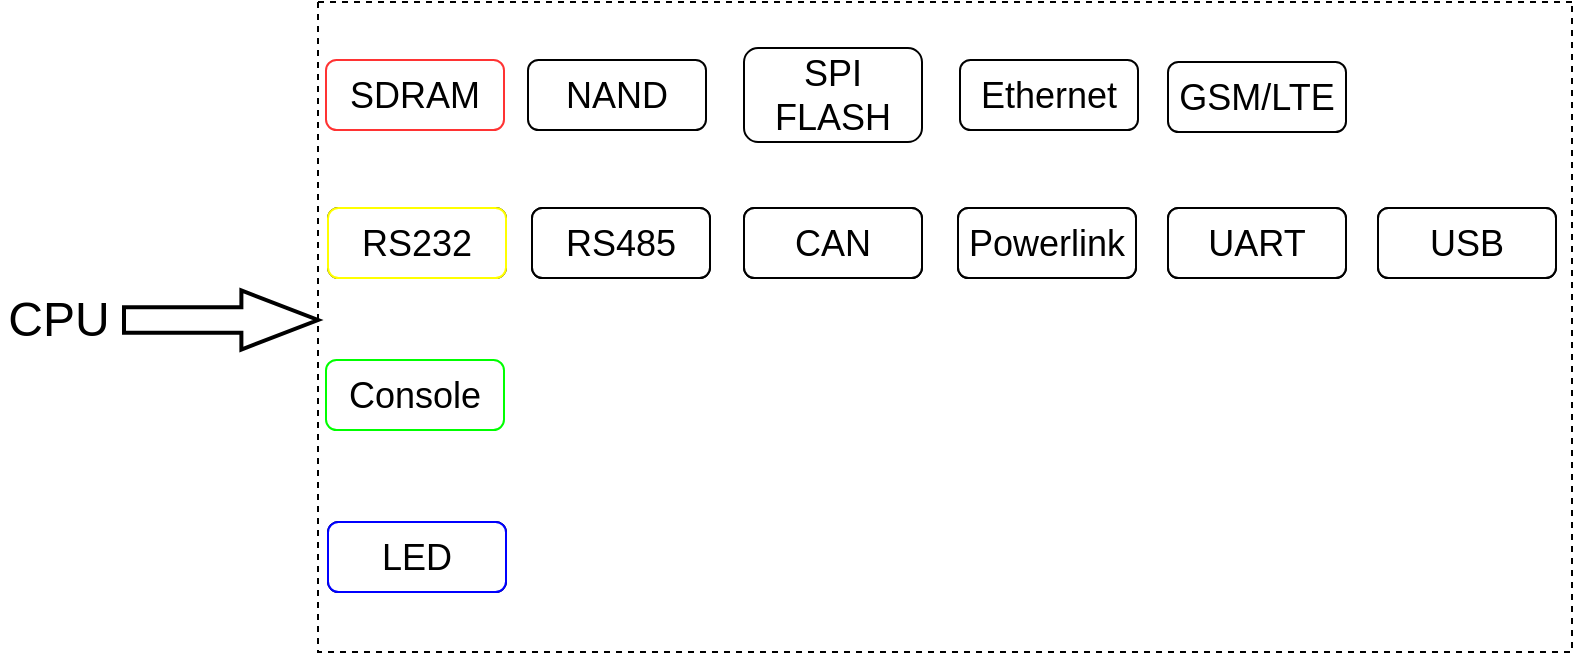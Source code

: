 <mxfile version="14.8.3" type="github">
  <diagram id="prtHgNgQTEPvFCAcTncT" name="Page-1">
    <mxGraphModel dx="1038" dy="580" grid="0" gridSize="10" guides="1" tooltips="1" connect="1" arrows="1" fold="1" page="1" pageScale="1" pageWidth="827" pageHeight="1169" math="0" shadow="0">
      <root>
        <mxCell id="0" />
        <mxCell id="1" parent="0" />
        <mxCell id="QDorUryuChpiPlYEP7EL-1" value="" style="swimlane;startSize=0;dashed=1;" vertex="1" parent="1">
          <mxGeometry x="176" y="132" width="627" height="325" as="geometry" />
        </mxCell>
        <mxCell id="QDorUryuChpiPlYEP7EL-4" value="&lt;font style=&quot;font-size: 18px&quot;&gt;LED&lt;/font&gt;" style="rounded=1;whiteSpace=wrap;html=1;strokeWidth=1;" vertex="1" parent="QDorUryuChpiPlYEP7EL-1">
          <mxGeometry x="5" y="260" width="89" height="35" as="geometry" />
        </mxCell>
        <mxCell id="QDorUryuChpiPlYEP7EL-8" value="&lt;span style=&quot;font-size: 18px&quot;&gt;RS232&lt;/span&gt;" style="rounded=1;whiteSpace=wrap;html=1;strokeWidth=1;" vertex="1" parent="QDorUryuChpiPlYEP7EL-1">
          <mxGeometry x="213" y="103" width="89" height="35" as="geometry" />
        </mxCell>
        <mxCell id="QDorUryuChpiPlYEP7EL-6" value="&lt;span style=&quot;font-size: 18px&quot;&gt;RS232&lt;/span&gt;" style="rounded=1;whiteSpace=wrap;html=1;strokeWidth=1;" vertex="1" parent="QDorUryuChpiPlYEP7EL-1">
          <mxGeometry x="5" y="103" width="89" height="35" as="geometry" />
        </mxCell>
        <mxCell id="QDorUryuChpiPlYEP7EL-7" value="&lt;span style=&quot;font-size: 18px&quot;&gt;RS232&lt;/span&gt;" style="rounded=1;whiteSpace=wrap;html=1;strokeWidth=1;" vertex="1" parent="QDorUryuChpiPlYEP7EL-1">
          <mxGeometry x="107" y="103" width="89" height="35" as="geometry" />
        </mxCell>
        <mxCell id="QDorUryuChpiPlYEP7EL-9" value="&lt;span style=&quot;font-size: 18px&quot;&gt;RS232&lt;/span&gt;" style="rounded=1;whiteSpace=wrap;html=1;strokeWidth=1;" vertex="1" parent="QDorUryuChpiPlYEP7EL-1">
          <mxGeometry x="320" y="103" width="89" height="35" as="geometry" />
        </mxCell>
        <mxCell id="QDorUryuChpiPlYEP7EL-10" value="&lt;span style=&quot;font-size: 18px&quot;&gt;RS232&lt;/span&gt;" style="rounded=1;whiteSpace=wrap;html=1;strokeWidth=1;" vertex="1" parent="QDorUryuChpiPlYEP7EL-1">
          <mxGeometry x="425" y="103" width="89" height="35" as="geometry" />
        </mxCell>
        <mxCell id="QDorUryuChpiPlYEP7EL-12" value="&lt;span style=&quot;font-size: 18px&quot;&gt;RS232&lt;/span&gt;" style="rounded=1;whiteSpace=wrap;html=1;strokeWidth=1;" vertex="1" parent="QDorUryuChpiPlYEP7EL-1">
          <mxGeometry x="530" y="103" width="89" height="35" as="geometry" />
        </mxCell>
        <mxCell id="QDorUryuChpiPlYEP7EL-27" value="&lt;span style=&quot;font-size: 18px&quot;&gt;GSM/LTE&lt;/span&gt;" style="rounded=1;whiteSpace=wrap;html=1;strokeWidth=1;" vertex="1" parent="QDorUryuChpiPlYEP7EL-1">
          <mxGeometry x="425" y="30" width="89" height="35" as="geometry" />
        </mxCell>
        <mxCell id="QDorUryuChpiPlYEP7EL-2" value="&lt;font style=&quot;font-size: 24px&quot;&gt;CPU&lt;/font&gt;" style="rounded=1;whiteSpace=wrap;html=1;strokeWidth=0;opacity=0;" vertex="1" parent="1">
          <mxGeometry x="17" y="261" width="59" height="60" as="geometry" />
        </mxCell>
        <mxCell id="QDorUryuChpiPlYEP7EL-5" value="&lt;font style=&quot;font-size: 18px&quot;&gt;Console&lt;/font&gt;" style="rounded=1;whiteSpace=wrap;html=1;strokeWidth=1;strokeColor=#00FF00;" vertex="1" parent="1">
          <mxGeometry x="180" y="311" width="89" height="35" as="geometry" />
        </mxCell>
        <mxCell id="QDorUryuChpiPlYEP7EL-15" value="" style="swimlane;startSize=0;dashed=1;" vertex="1" parent="1">
          <mxGeometry x="176" y="132" width="627" height="325" as="geometry" />
        </mxCell>
        <mxCell id="QDorUryuChpiPlYEP7EL-16" value="&lt;font style=&quot;font-size: 18px&quot;&gt;LED&lt;/font&gt;" style="rounded=1;whiteSpace=wrap;html=1;strokeWidth=1;strokeColor=#0000FF;" vertex="1" parent="QDorUryuChpiPlYEP7EL-15">
          <mxGeometry x="5" y="260" width="89" height="35" as="geometry" />
        </mxCell>
        <mxCell id="QDorUryuChpiPlYEP7EL-17" value="&lt;span style=&quot;font-size: 18px&quot;&gt;CAN&lt;/span&gt;" style="rounded=1;whiteSpace=wrap;html=1;strokeWidth=1;" vertex="1" parent="QDorUryuChpiPlYEP7EL-15">
          <mxGeometry x="213" y="103" width="89" height="35" as="geometry" />
        </mxCell>
        <mxCell id="QDorUryuChpiPlYEP7EL-18" value="&lt;span style=&quot;font-size: 18px&quot;&gt;RS232&lt;/span&gt;" style="rounded=1;whiteSpace=wrap;html=1;strokeWidth=1;strokeColor=#FFFF00;" vertex="1" parent="QDorUryuChpiPlYEP7EL-15">
          <mxGeometry x="5" y="103" width="89" height="35" as="geometry" />
        </mxCell>
        <mxCell id="QDorUryuChpiPlYEP7EL-19" value="&lt;span style=&quot;font-size: 18px&quot;&gt;RS485&lt;/span&gt;" style="rounded=1;whiteSpace=wrap;html=1;strokeWidth=1;" vertex="1" parent="QDorUryuChpiPlYEP7EL-15">
          <mxGeometry x="107" y="103" width="89" height="35" as="geometry" />
        </mxCell>
        <mxCell id="QDorUryuChpiPlYEP7EL-20" value="&lt;span style=&quot;font-size: 18px&quot;&gt;Powerlink&lt;/span&gt;" style="rounded=1;whiteSpace=wrap;html=1;strokeWidth=1;" vertex="1" parent="QDorUryuChpiPlYEP7EL-15">
          <mxGeometry x="320" y="103" width="89" height="35" as="geometry" />
        </mxCell>
        <mxCell id="QDorUryuChpiPlYEP7EL-21" value="&lt;span style=&quot;font-size: 18px&quot;&gt;UART&lt;/span&gt;" style="rounded=1;whiteSpace=wrap;html=1;strokeWidth=1;" vertex="1" parent="QDorUryuChpiPlYEP7EL-15">
          <mxGeometry x="425" y="103" width="89" height="35" as="geometry" />
        </mxCell>
        <mxCell id="QDorUryuChpiPlYEP7EL-22" value="&lt;span style=&quot;font-size: 18px&quot;&gt;USB&lt;/span&gt;" style="rounded=1;whiteSpace=wrap;html=1;strokeWidth=1;" vertex="1" parent="QDorUryuChpiPlYEP7EL-15">
          <mxGeometry x="530" y="103" width="89" height="35" as="geometry" />
        </mxCell>
        <mxCell id="QDorUryuChpiPlYEP7EL-23" value="&lt;span style=&quot;font-size: 18px&quot;&gt;SDRAM&lt;/span&gt;" style="rounded=1;whiteSpace=wrap;html=1;strokeWidth=1;strokeColor=#FF3333;" vertex="1" parent="1">
          <mxGeometry x="180" y="161" width="89" height="35" as="geometry" />
        </mxCell>
        <mxCell id="QDorUryuChpiPlYEP7EL-24" value="&lt;span style=&quot;font-size: 18px&quot;&gt;NAND&lt;/span&gt;" style="rounded=1;whiteSpace=wrap;html=1;strokeWidth=1;" vertex="1" parent="1">
          <mxGeometry x="281" y="161" width="89" height="35" as="geometry" />
        </mxCell>
        <mxCell id="QDorUryuChpiPlYEP7EL-25" value="&lt;span style=&quot;font-size: 18px&quot;&gt;SPI&lt;br&gt;FLASH&lt;br&gt;&lt;/span&gt;" style="rounded=1;whiteSpace=wrap;html=1;strokeWidth=1;" vertex="1" parent="1">
          <mxGeometry x="389" y="155" width="89" height="47" as="geometry" />
        </mxCell>
        <mxCell id="QDorUryuChpiPlYEP7EL-26" value="&lt;span style=&quot;font-size: 18px&quot;&gt;Ethernet&lt;/span&gt;" style="rounded=1;whiteSpace=wrap;html=1;strokeWidth=1;" vertex="1" parent="1">
          <mxGeometry x="497" y="161" width="89" height="35" as="geometry" />
        </mxCell>
        <mxCell id="QDorUryuChpiPlYEP7EL-28" value="" style="shape=mxgraph.arrows.arrow_right;html=1;verticalLabelPosition=bottom;verticalAlign=top;strokeWidth=2;strokeColor=#000000;" vertex="1" parent="1">
          <mxGeometry x="79" y="276.25" width="97" height="29.5" as="geometry" />
        </mxCell>
      </root>
    </mxGraphModel>
  </diagram>
</mxfile>

